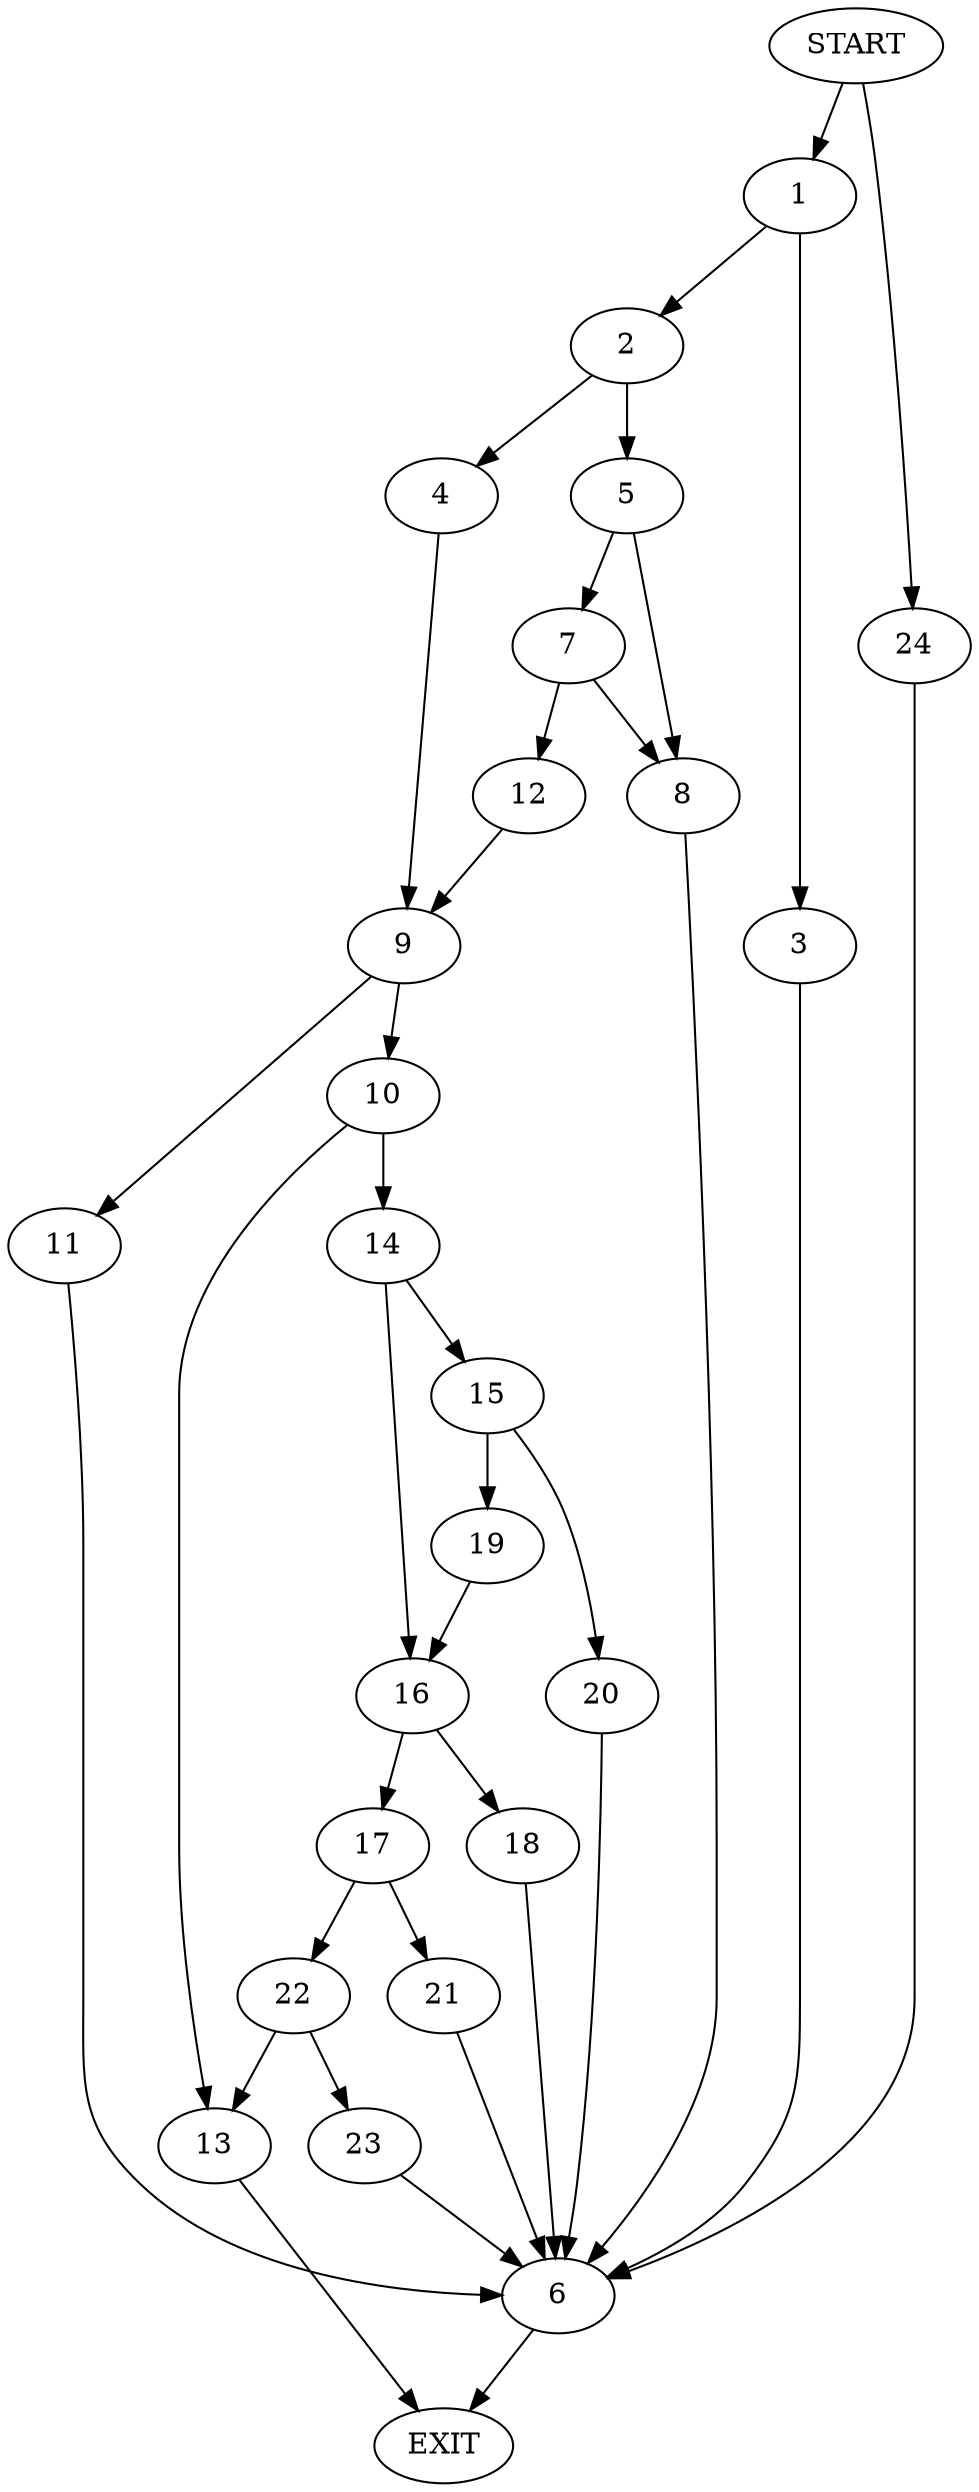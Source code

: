 digraph {
0 [label="START"]
25 [label="EXIT"]
0 -> 1
1 -> 2
1 -> 3
2 -> 4
2 -> 5
3 -> 6
6 -> 25
5 -> 7
5 -> 8
4 -> 9
9 -> 10
9 -> 11
8 -> 6
7 -> 8
7 -> 12
12 -> 9
11 -> 6
10 -> 13
10 -> 14
14 -> 15
14 -> 16
13 -> 25
16 -> 17
16 -> 18
15 -> 19
15 -> 20
20 -> 6
19 -> 16
18 -> 6
17 -> 21
17 -> 22
22 -> 23
22 -> 13
21 -> 6
23 -> 6
0 -> 24
24 -> 6
}
